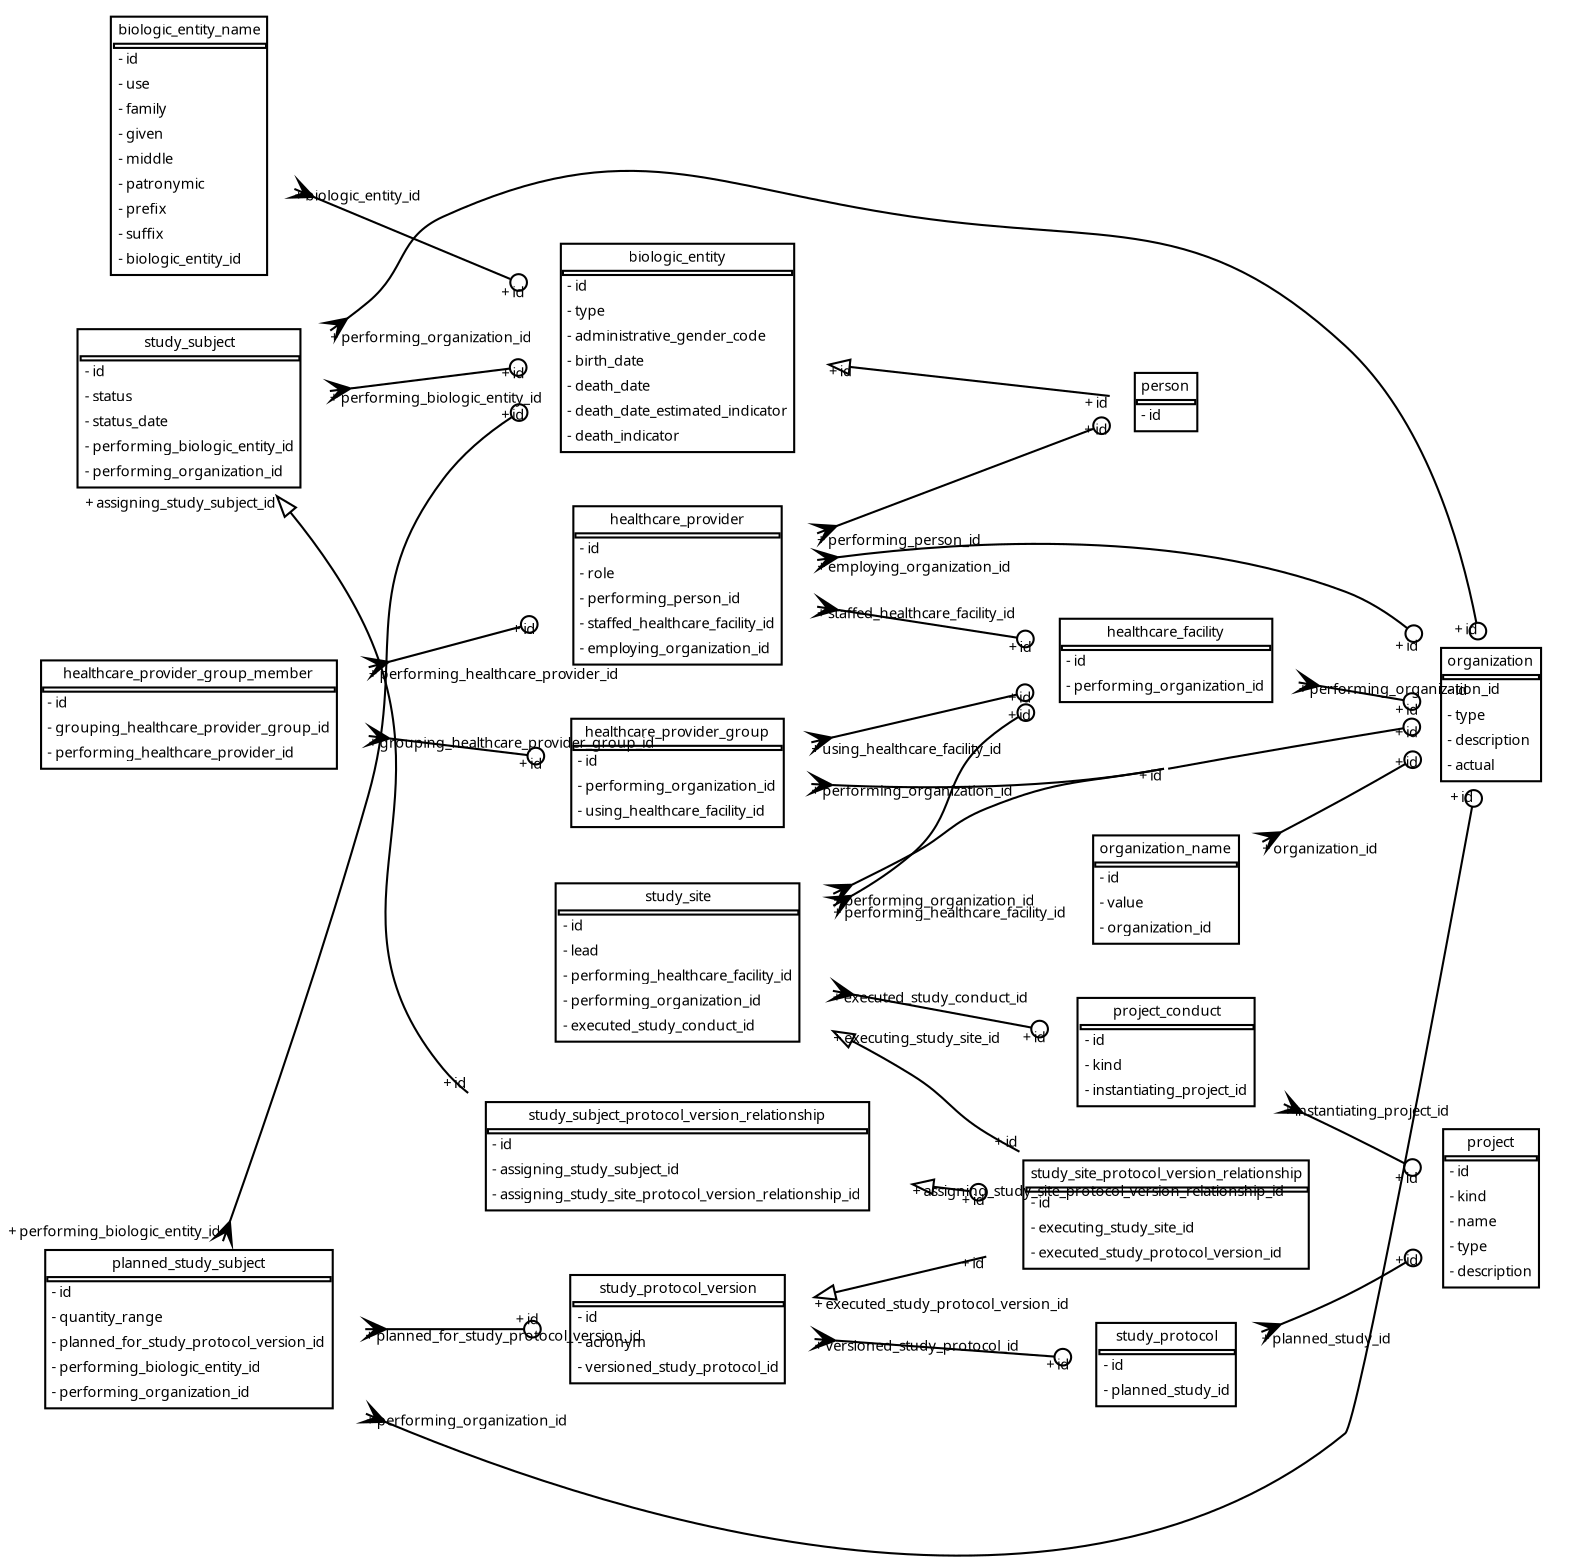 digraph G {
	graph [bb="0,0,759.71,743.17",
		concentrate=True,
		mode=ipsep,
		overlap=ipsep,
		prog=dot,
		rankdir=LR,
		sep=0.01
	];
	node [label="\N"];
	biologic_entity_name	[fontname="Bitstream-Vera Sans",
		fontsize=7.0,
		height=1.8333,
		label=<<TABLE BORDER="1" CELLBORDER="0" CELLSPACING="0"><TR><TD ALIGN="CENTER">biologic_entity_name</TD></TR><TR><TD BORDER="1" CELLPADDING="0"></TD></TR><TR><TD ALIGN="LEFT" PORT="id">- id</TD></TR><TR><TD ALIGN="LEFT" PORT="use">- use</TD></TR><TR><TD ALIGN="LEFT" PORT="family">- family</TD></TR><TR><TD ALIGN="LEFT" PORT="given">- given</TD></TR><TR><TD ALIGN="LEFT" PORT="middle">- middle</TD></TR><TR><TD ALIGN="LEFT" PORT="patronymic">- patronymic</TD></TR><TR><TD ALIGN="LEFT" PORT="prefix">- prefix</TD></TR><TR><TD ALIGN="LEFT" PORT="suffix">- suffix</TD></TR><TR><TD ALIGN="LEFT" PORT="biologic_entity_id">- biologic_entity_id</TD></TR></TABLE>>,
		pos="100.71,677.17",
		shape=plaintext,
		width=1.4028];
	biologic_entity	[fontname="Bitstream-Vera Sans",
		fontsize=7.0,
		height=1.5,
		label=<<TABLE BORDER="1" CELLBORDER="0" CELLSPACING="0"><TR><TD ALIGN="CENTER">biologic_entity</TD></TR><TR><TD BORDER="1" CELLPADDING="0"></TD></TR><TR><TD ALIGN="LEFT" PORT="id">- id</TD></TR><TR><TD ALIGN="LEFT" PORT="type">- type</TD></TR><TR><TD ALIGN="LEFT" PORT="administrative_gender_code">- administrative_gender_code</TD></TR><TR><TD ALIGN="LEFT" PORT="birth_date">- birth_date</TD></TR><TR><TD ALIGN="LEFT" PORT="death_date">- death_date</TD></TR><TR><TD ALIGN="LEFT" PORT="death_date_estimated_indicator">- death_date_estimated_indicator</TD></TR><TR><TD ALIGN="LEFT" PORT="death_indicator">- death_indicator</TD></TR></TABLE>>,
		pos="335.21,580.17",
		shape=plaintext,
		width=2.0139];
	biologic_entity_name -> biologic_entity	[arrowhead=odot,
		arrowtail=crow,
		dir=both,
		fontname="Bitstream-Vera Sans",
		fontsize=7.0,
		head_lp="254.63,606.03",
		headlabel="+ id",
		pos="s,151.3,656.48 e,262.63,610.03 160.68,652.56 189.26,640.64 224,626.14 254.87,613.27",
		tail_lp="187.8,652.48",
		taillabel="+ biologic_entity_id"];
	person	[fontname="Bitstream-Vera Sans",
		fontsize=7.0,
		height=0.5,
		label=<<TABLE BORDER="1" CELLBORDER="0" CELLSPACING="0"><TR><TD ALIGN="CENTER">person</TD></TR><TR><TD BORDER="1" CELLPADDING="0"></TD></TR><TR><TD ALIGN="LEFT" PORT="id">- id</TD></TR></TABLE>>,
		pos="569.71,554.17",
		shape=plaintext,
		width=0.75];
	biologic_entity -> person	[arrowhead=none,
		arrowtail=empty,
		dir=both,
		fontname="Bitstream-Vera Sans",
		fontsize=7.0,
		head_lp="534.66,553.08",
		headlabel="+ id",
		pos="s,407.86,572.15 417.94,571.03 461.69,566.13 512.6,560.44 542.66,557.08",
		tail_lp="415.86,568.15",
		taillabel="+ id"];
	organization	[fontname="Bitstream-Vera Sans",
		fontsize=7.0,
		height=1,
		label=<<TABLE BORDER="1" CELLBORDER="0" CELLSPACING="0"><TR><TD ALIGN="CENTER">organization</TD></TR><TR><TD BORDER="1" CELLPADDING="0"></TD></TR><TR><TD ALIGN="LEFT" PORT="id">- id</TD></TR><TR><TD ALIGN="LEFT" PORT="type">- type</TD></TR><TR><TD ALIGN="LEFT" PORT="description">- description</TD></TR><TR><TD ALIGN="LEFT" PORT="actual">- actual</TD></TR></TABLE>>,
		pos="725.71,404.17",
		shape=plaintext,
		width=0.94444];
	organization_name	[fontname="Bitstream-Vera Sans",
		fontsize=7.0,
		height=0.83333,
		label=<<TABLE BORDER="1" CELLBORDER="0" CELLSPACING="0"><TR><TD ALIGN="CENTER">organization_name</TD></TR><TR><TD BORDER="1" CELLPADDING="0"></TD></TR><TR><TD ALIGN="LEFT" PORT="id">- id</TD></TR><TR><TD ALIGN="LEFT" PORT="value">- value</TD></TR><TR><TD ALIGN="LEFT" PORT="organization_id">- organization_id</TD></TR></TABLE>>,
		pos="569.71,320.17",
		shape=plaintext,
		width=1.2778];
	organization_name -> organization	[arrowhead=odot,
		arrowtail=crow,
		dir=both,
		fontname="Bitstream-Vera Sans",
		fontsize=7.0,
		head_lp="683.55,380.52",
		headlabel="+ id",
		pos="s,615.92,343.06 e,691.55,384.52 624.84,347.7 635.14,353.07 645.79,358.73 655.71,364.17 665.09,369.31 675.1,375 684.5,380.43",
		tail_lp="648.42,339.06",
		taillabel="+ organization_id"];
	healthcare_facility	[fontname="Bitstream-Vera Sans",
		fontsize=7.0,
		height=0.66667,
		label=<<TABLE BORDER="1" CELLBORDER="0" CELLSPACING="0"><TR><TD ALIGN="CENTER">healthcare_facility</TD></TR><TR><TD BORDER="1" CELLPADDING="0"></TD></TR><TR><TD ALIGN="LEFT" PORT="id">- id</TD></TR><TR><TD ALIGN="LEFT" PORT="performing_organization_id">- performing_organization_id</TD></TR></TABLE>>,
		pos="569.71,430.17",
		shape=plaintext,
		width=1.7639];
	healthcare_facility -> organization	[arrowhead=odot,
		arrowtail=crow,
		dir=both,
		fontname="Bitstream-Vera Sans",
		fontsize=7.0,
		head_lp="683.67,405.74",
		headlabel="+ id",
		pos="s,633.35,419.59 e,691.67,409.74 643.27,417.92 657.17,415.57 671.26,413.19 683.73,411.08",
		tail_lp="687.85,415.59",
		taillabel="+ performing_organization_id"];
	healthcare_provider	[fontname="Bitstream-Vera Sans",
		fontsize=7.0,
		height=1.1667,
		label=<<TABLE BORDER="1" CELLBORDER="0" CELLSPACING="0"><TR><TD ALIGN="CENTER">healthcare_provider</TD></TR><TR><TD BORDER="1" CELLPADDING="0"></TD></TR><TR><TD ALIGN="LEFT" PORT="id">- id</TD></TR><TR><TD ALIGN="LEFT" PORT="role">- role</TD></TR><TR><TD ALIGN="LEFT" PORT="performing_person_id">- performing_person_id</TD></TR><TR><TD ALIGN="LEFT" PORT="staffed_healthcare_facility_id">- staffed_healthcare_facility_id</TD></TR><TR><TD ALIGN="LEFT" PORT="employing_organization_id">- employing_organization_id</TD></TR></TABLE>>,
		pos="335.21,466.17",
		shape=plaintext,
		width=1.8611];
	healthcare_provider -> organization	[arrowhead=odot,
		arrowtail=crow,
		dir=both,
		fontname="Bitstream-Vera Sans",
		fontsize=7.0,
		head_lp="683.7,436.45",
		headlabel="+ id",
		pos="s,402.24,478.35 e,691.7,440.45 412.22,479.7 478.68,488.24 576.65,492.78 655.71,463.17 666.28,459.21 676.34,452.85 685.34,445.74",
		tail_lp="455.74,474.35",
		taillabel="+ employing_organization_id"];
	healthcare_provider -> person	[arrowhead=odot,
		arrowtail=crow,
		dir=both,
		fontname="Bitstream-Vera Sans",
		fontsize=7.0,
		head_lp="534.49,540.24",
		headlabel="+ id",
		pos="s,402.21,491.15 e,542.49,544.24 411.66,494.72 453.13,510.42 502.53,529.12 534.7,541.29",
		tail_lp="446.21,487.15",
		taillabel="+ performing_person_id"];
	healthcare_provider -> healthcare_facility	[arrowhead=odot,
		arrowtail=crow,
		dir=both,
		fontname="Bitstream-Vera Sans",
		fontsize=7.0,
		head_lp="498.14,435.85",
		headlabel="+ id",
		pos="s,402.21,455.95 e,506.14,439.85 412.34,454.38 439.99,450.1 471.09,445.28 498.23,441.08",
		tail_lp="459.71,459.95",
		taillabel="+ staffed_healthcare_facility_id"];
	healthcare_provider_group	[fontname="Bitstream-Vera Sans",
		fontsize=7.0,
		height=0.83333,
		label=<<TABLE BORDER="1" CELLBORDER="0" CELLSPACING="0"><TR><TD ALIGN="CENTER">healthcare_provider_group</TD></TR><TR><TD BORDER="1" CELLPADDING="0"></TD></TR><TR><TD ALIGN="LEFT" PORT="id">- id</TD></TR><TR><TD ALIGN="LEFT" PORT="performing_organization_id">- performing_organization_id</TD></TR><TR><TD ALIGN="LEFT" PORT="using_healthcare_facility_id">- using_healthcare_facility_id</TD></TR></TABLE>>,
		pos="335.21,376.17",
		shape=plaintext,
		width=1.7778];
	healthcare_provider_group -> organization	[arrowhead=odot,
		arrowtail=crow,
		dir=both,
		fontname="Bitstream-Vera Sans",
		fontsize=7.0,
		head_lp="560.71,374.17",
		headlabel="+ id",
		pos="s,399.43,370.84 409.63,370.34 455.7,368.26 516.12,368.46 568.71,378.17",
		tail_lp="453.93,366.84",
		taillabel="+ performing_organization_id"];
	healthcare_provider_group -> healthcare_facility	[arrowhead=odot,
		arrowtail=crow,
		dir=both,
		fontname="Bitstream-Vera Sans",
		fontsize=7.0,
		head_lp="497.9,411.58",
		headlabel="+ id",
		pos="s,399.43,390.85 e,505.9,415.58 409.32,393.15 437.66,399.73 469.99,407.24 498.09,413.77",
		tail_lp="454.43,386.85",
		taillabel="+ using_healthcare_facility_id"];
	healthcare_provider_group_member	[fontname="Bitstream-Vera Sans",
		fontsize=7.0,
		height=0.83333,
		label=<<TABLE BORDER="1" CELLBORDER="0" CELLSPACING="0"><TR><TD ALIGN="CENTER">healthcare_provider_group_member</TD></TR><TR><TD BORDER="1" CELLPADDING="0"></TD></TR><TR><TD ALIGN="LEFT" PORT="id">- id</TD></TR><TR><TD ALIGN="LEFT" PORT="grouping_healthcare_provider_group_id">- grouping_healthcare_provider_group_id</TD></TR><TR><TD ALIGN="LEFT" PORT="performing_healthcare_provider_id">- performing_healthcare_provider_id</TD></TR></TABLE>>,
		pos="100.71,404.17",
		shape=plaintext,
		width=2.3889];
	healthcare_provider_group_member -> healthcare_provider	[arrowhead=odot,
		arrowtail=crow,
		dir=both,
		fontname="Bitstream-Vera Sans",
		fontsize=7.0,
		head_lp="259.9,444.48",
		headlabel="+ id",
		pos="s,186.96,426.9 e,267.9,448.48 196.75,429.51 217.84,435.13 239.89,441.01 260,446.38",
		tail_lp="254.96,422.9",
		taillabel="+ performing_healthcare_provider_id"];
	healthcare_provider_group_member -> healthcare_provider_group	[arrowhead=odot,
		arrowtail=crow,
		dir=both,
		fontname="Bitstream-Vera Sans",
		fontsize=7.0,
		head_lp="263.18,379.76",
		headlabel="+ id",
		pos="s,186.96,393.9 e,271.18,383.76 197.19,392.67 219.21,390.02 242.26,387.24 263.03,384.74",
		tail_lp="263.96,389.9",
		taillabel="+ grouping_healthcare_provider_group_id"];
	project	[fontname="Bitstream-Vera Sans",
		fontsize=7.0,
		height=1.1667,
		label=<<TABLE BORDER="1" CELLBORDER="0" CELLSPACING="0"><TR><TD ALIGN="CENTER">project</TD></TR><TR><TD BORDER="1" CELLPADDING="0"></TD></TR><TR><TD ALIGN="LEFT" PORT="id">- id</TD></TR><TR><TD ALIGN="LEFT" PORT="kind">- kind</TD></TR><TR><TD ALIGN="LEFT" PORT="name">- name</TD></TR><TR><TD ALIGN="LEFT" PORT="type">- type</TD></TR><TR><TD ALIGN="LEFT" PORT="description">- description</TD></TR></TABLE>>,
		pos="725.71,167.17",
		shape=plaintext,
		width=0.94444];
	project_conduct	[fontname="Bitstream-Vera Sans",
		fontsize=7.0,
		height=0.83333,
		label=<<TABLE BORDER="1" CELLBORDER="0" CELLSPACING="0"><TR><TD ALIGN="CENTER">project_conduct</TD></TR><TR><TD BORDER="1" CELLPADDING="0"></TD></TR><TR><TD ALIGN="LEFT" PORT="id">- id</TD></TR><TR><TD ALIGN="LEFT" PORT="kind">- kind</TD></TR><TR><TD ALIGN="LEFT" PORT="instantiating_project_id">- instantiating_project_id</TD></TR></TABLE>>,
		pos="569.71,242.17",
		shape=plaintext,
		width=1.5694];
	project_conduct -> project	[arrowhead=odot,
		arrowtail=crow,
		dir=both,
		fontname="Bitstream-Vera Sans",
		fontsize=7.0,
		head_lp="683.54,180.9",
		headlabel="+ id",
		pos="s,626.23,217.19 e,691.54,184.9 635.52,212.84 642.36,209.62 649.19,206.36 655.71,203.17 665,198.62 674.9,193.57 684.22,188.73",
		tail_lp="673.73,213.19",
		taillabel="+ instantiating_project_id"];
	study_subject	[fontname="Bitstream-Vera Sans",
		fontsize=7.0,
		height=1.1667,
		label=<<TABLE BORDER="1" CELLBORDER="0" CELLSPACING="0"><TR><TD ALIGN="CENTER">study_subject</TD></TR><TR><TD BORDER="1" CELLPADDING="0"></TD></TR><TR><TD ALIGN="LEFT" PORT="id">- id</TD></TR><TR><TD ALIGN="LEFT" PORT="status">- status</TD></TR><TR><TD ALIGN="LEFT" PORT="status_date">- status_date</TD></TR><TR><TD ALIGN="LEFT" PORT="performing_biologic_entity_id">- performing_biologic_entity_id</TD></TR><TR><TD ALIGN="LEFT" PORT="performing_organization_id">- performing_organization_id</TD></TR></TABLE>>,
		pos="100.71,551.17",
		shape=plaintext,
		width=1.875];
	study_subject -> biologic_entity	[arrowhead=odot,
		arrowtail=crow,
		dir=both,
		fontname="Bitstream-Vera Sans",
		fontsize=7.0,
		head_lp="254.7,567.25",
		headlabel="+ id",
		pos="s,168.33,559.48 e,262.7,571.25 178.55,560.75 202.92,563.79 229.9,567.16 254.47,570.22",
		tail_lp="226.83,555.48",
		taillabel="+ performing_biologic_entity_id"];
	study_subject -> organization	[arrowhead=odot,
		arrowtail=crow,
		dir=both,
		fontname="Bitstream-Vera Sans",
		fontsize=7.0,
		head_lp="712.12,444.3",
		headlabel="+ id",
		pos="s,168.52,588.49 e,720.12,440.3 176.71,594.33 180.16,596.88 183.51,599.5 186.71,602.17 205.33,617.7 200.62,633.17 222.71,643.17 313.81,\
684.41 348.76,657.6 447.71,643.17 543.16,629.24 584.76,646.52 655.71,581.17 693.5,546.36 710.84,488.38 718.64,448.31",
		tail_lp="223.02,584.49",
		taillabel="+ performing_organization_id"];
	study_subject_protocol_version_relationship	[fontname="Bitstream-Vera Sans",
		fontsize=7.0,
		height=0.83333,
		label=<<TABLE BORDER="1" CELLBORDER="0" CELLSPACING="0"><TR><TD ALIGN="CENTER">study_subject_protocol_version_relationship</TD></TR><TR><TD BORDER="1" CELLPADDING="0"></TD></TR><TR><TD ALIGN="LEFT" PORT="id">- id</TD></TR><TR><TD ALIGN="LEFT" PORT="assigning_study_subject_id">- assigning_study_subject_id</TD></TR><TR><TD ALIGN="LEFT" PORT="assigning_study_site_protocol_version_relationship_id">- assigning_study_site_protocol_version_relationship_id</TD></TR></TABLE>>,
		pos="335.21,192.17",
		shape=plaintext,
		width=3.125];
	study_subject -> study_subject_protocol_version_relationship	[arrowhead=none,
		arrowtail=empty,
		dir=both,
		fontname="Bitstream-Vera Sans",
		fontsize=7.0,
		head_lp="226.71,226.53",
		headlabel="+ id",
		pos="s,142.92,508.99 149.36,501.3 163.42,484.07 177.5,463.87 186.71,443.17 225.03,357.05 162.67,306.83 222.71,234.17 226.27,229.86 230.31,\
226 234.71,222.53",
		tail_lp="88.923,504.99",
		taillabel="+ assigning_study_subject_id"];
	study_protocol	[fontname="Bitstream-Vera Sans",
		fontsize=7.0,
		height=0.66667,
		label=<<TABLE BORDER="1" CELLBORDER="0" CELLSPACING="0"><TR><TD ALIGN="CENTER">study_protocol</TD></TR><TR><TD BORDER="1" CELLPADDING="0"></TD></TR><TR><TD ALIGN="LEFT" PORT="id">- id</TD></TR><TR><TD ALIGN="LEFT" PORT="planned_study_id">- planned_study_id</TD></TR></TABLE>>,
		pos="569.71,92.166",
		shape=plaintext,
		width=1.2639];
	study_protocol -> project	[arrowhead=odot,
		arrowtail=crow,
		dir=both,
		fontname="Bitstream-Vera Sans",
		fontsize=7.0,
		head_lp="683.69,141.44",
		headlabel="+ id",
		pos="s,615.46,107.84 e,691.69,145.44 624.88,111.54 635.25,115.72 645.93,120.34 655.71,125.17 665.33,129.92 675.36,135.58 684.7,141.18",
		tail_lp="651.96,103.84",
		taillabel="+ planned_study_id"];
	study_protocol_version	[fontname="Bitstream-Vera Sans",
		fontsize=7.0,
		height=0.83333,
		label=<<TABLE BORDER="1" CELLBORDER="0" CELLSPACING="0"><TR><TD ALIGN="CENTER">study_protocol_version</TD></TR><TR><TD BORDER="1" CELLPADDING="0"></TD></TR><TR><TD ALIGN="LEFT" PORT="id">- id</TD></TR><TR><TD ALIGN="LEFT" PORT="acronym">- acronym</TD></TR><TR><TD ALIGN="LEFT" PORT="versioned_study_protocol_id">- versioned_study_protocol_id</TD></TR></TABLE>>,
		pos="335.21,109.17",
		shape=plaintext,
		width=1.8194];
	study_protocol_version -> study_protocol	[arrowhead=odot,
		arrowtail=crow,
		dir=both,
		fontname="Bitstream-Vera Sans",
		fontsize=7.0,
		head_lp="516.15,91.425",
		headlabel="+ id",
		pos="s,400.97,104.43 e,524.15,95.425 411.29,103.68 445.48,101.18 485.12,98.278 516.07,96.015",
		tail_lp="457.47,100.43",
		taillabel="+ versioned_study_protocol_id"];
	study_site_protocol_version_relationship	[fontname="Bitstream-Vera Sans",
		fontsize=7.0,
		height=0.83333,
		label=<<TABLE BORDER="1" CELLBORDER="0" CELLSPACING="0"><TR><TD ALIGN="CENTER">study_site_protocol_version_relationship</TD></TR><TR><TD BORDER="1" CELLPADDING="0"></TD></TR><TR><TD ALIGN="LEFT" PORT="id">- id</TD></TR><TR><TD ALIGN="LEFT" PORT="executing_study_site_id">- executing_study_site_id</TD></TR><TR><TD ALIGN="LEFT" PORT="executed_study_protocol_version_id">- executed_study_protocol_version_id</TD></TR></TABLE>>,
		pos="569.71,164.17",
		shape=plaintext,
		width=2.3889];
	study_protocol_version -> study_site_protocol_version_relationship	[arrowhead=none,
		arrowtail=empty,
		dir=both,
		fontname="Bitstream-Vera Sans",
		fontsize=7.0,
		head_lp="475.42,139.99",
		headlabel="+ id",
		pos="s,400.97,124.49 410.73,126.79 433.88,132.27 459.59,138.35 483.42,143.99",
		tail_lp="471.47,120.49",
		taillabel="+ executed_study_protocol_version_id"];
	planned_study_subject	[fontname="Bitstream-Vera Sans",
		fontsize=7.0,
		height=1.1667,
		label=<<TABLE BORDER="1" CELLBORDER="0" CELLSPACING="0"><TR><TD ALIGN="CENTER">planned_study_subject</TD></TR><TR><TD BORDER="1" CELLPADDING="0"></TD></TR><TR><TD ALIGN="LEFT" PORT="id">- id</TD></TR><TR><TD ALIGN="LEFT" PORT="quantity_range">- quantity_range</TD></TR><TR><TD ALIGN="LEFT" PORT="planned_for_study_protocol_version_id">- planned_for_study_protocol_version_id</TD></TR><TR><TD ALIGN="LEFT" PORT="performing_biologic_entity_id">- performing_biologic_entity_id</TD></TR><TR><TD ALIGN="LEFT" PORT="performing_organization_id">- performing_organization_id</TD></TR></TABLE>>,
		pos="100.71,109.17",
		shape=plaintext,
		width=2.3472];
	planned_study_subject -> biologic_entity	[arrowhead=odot,
		arrowtail=crow,
		dir=both,
		fontname="Bitstream-Vera Sans",
		fontsize=7.0,
		head_lp="254.57,547.26",
		headlabel="+ id",
		pos="s,117,151.39 e,262.57,551.26 120.39,160.95 138.59,212.37 166.41,293.64 186.71,365.17 205.67,431.95 181,461.67 222.71,517.17 231.5,\
528.86 243.14,538.71 255.58,546.88",
		tail_lp="58.5,155.39",
		taillabel="+ performing_biologic_entity_id"];
	planned_study_subject -> organization	[arrowhead=odot,
		arrowtail=crow,
		dir=both,
		fontname="Bitstream-Vera Sans",
		fontsize=7.0,
		head_lp="710.07,363.86",
		headlabel="+ id",
		pos="s,185.64,68.573 e,718.07,367.86 194.87,64.666 315.43,14.34 525.42,-47.644 655.71,59.166 661.56,63.959 699.64,267.77 716.59,359.83",
		tail_lp="240.14,64.573",
		taillabel="+ performing_organization_id"];
	planned_study_subject -> study_protocol_version	[arrowhead=odot,
		arrowtail=crow,
		dir=both,
		fontname="Bitstream-Vera Sans",
		fontsize=7.0,
		head_lp="261.55,113.17",
		headlabel="+ id",
		pos="s,185.32,109.17 e,269.55,109.17 195.5,109.17 217.44,109.17 240.49,109.17 261.37,109.17",
		tail_lp="260.82,105.17",
		taillabel="+ planned_for_study_protocol_version_id"];
	study_site	[fontname="Bitstream-Vera Sans",
		fontsize=7.0,
		height=1.1667,
		label=<<TABLE BORDER="1" CELLBORDER="0" CELLSPACING="0"><TR><TD ALIGN="CENTER">study_site</TD></TR><TR><TD BORDER="1" CELLPADDING="0"></TD></TR><TR><TD ALIGN="LEFT" PORT="id">- id</TD></TR><TR><TD ALIGN="LEFT" PORT="lead">- lead</TD></TR><TR><TD ALIGN="LEFT" PORT="performing_healthcare_facility_id">- performing_healthcare_facility_id</TD></TR><TR><TD ALIGN="LEFT" PORT="performing_organization_id">- performing_organization_id</TD></TR><TR><TD ALIGN="LEFT" PORT="executed_study_conduct_id">- executed_study_conduct_id</TD></TR></TABLE>>,
		pos="335.21,285.17",
		shape=plaintext,
		width=2.0694];
	study_site -> organization	[arrowhead=odot,
		arrowtail=crow,
		dir=both,
		fontname="Bitstream-Vera Sans",
		fontsize=7.0,
		head_lp="683.61,394.88",
		headlabel="+ id",
		pos="s,409.96,318.13 419.23,322.62 428.91,327.36 438.58,332.27 447.71,337.17 464.23,346.03 466.33,352.14 483.71,359.17 519.6,373.68 530.64,\
371.14 568.71,378.17;e,691.61,398.88 570.71,378.17 608.89,385.21 652.55,392.51 683.6,397.58",
		tail_lp="464.46,314.13",
		taillabel="+ performing_organization_id"];
	study_site -> healthcare_facility	[arrowhead=odot,
		arrowtail=crow,
		dir=both,
		fontname="Bitstream-Vera Sans",
		fontsize=7.0,
		head_lp="497.87,403.1",
		headlabel="+ id",
		pos="s,409.94,312.42 e,505.87,407.1 419,317.3 429.22,323.09 439.09,329.7 447.71,337.17 469.79,356.29 461.47,373.22 483.71,392.17 488.38,\
396.15 493.54,399.78 498.93,403.09",
		tail_lp="474.94,308.42",
		taillabel="+ performing_healthcare_facility_id"];
	study_site -> project_conduct	[arrowhead=odot,
		arrowtail=crow,
		dir=both,
		fontname="Bitstream-Vera Sans",
		fontsize=7.0,
		head_lp="504.95,248.48",
		headlabel="+ id",
		pos="s,409.77,271.56 e,512.95,252.48 419.7,269.73 447.77,264.53 478.62,258.83 504.93,253.96",
		tail_lp="464.27,275.56",
		taillabel="+ executed_study_conduct_id"];
	study_site -> study_site_protocol_version_relationship	[arrowhead=none,
		arrowtail=empty,
		dir=both,
		fontname="Bitstream-Vera Sans",
		fontsize=7.0,
		head_lp="491.35,198.35",
		headlabel="+ id",
		pos="s,409.96,252.17 419.01,247.49 428.85,242.31 438.62,236.82 447.71,231.17 464.93,220.47 466.38,213.69 483.71,203.17 488.71,200.13 \
493.98,197.18 499.35,194.35",
		tail_lp="457.96,256.17",
		taillabel="+ executing_study_site_id"];
	study_subject_protocol_version_relationship -> study_site_protocol_version_relationship	[arrowhead=odot,
		arrowtail=empty,
		dir=both,
		fontname="Bitstream-Vera Sans",
		fontsize=7.0,
		head_lp="475.66,170.41",
		headlabel="+ id",
		pos="s,448.03,178.7 e,483.66,174.41 458.15,177.48 463.93,176.78 469.7,176.09 475.38,175.41",
		tail_lp="551.53,174.7",
		taillabel="+ assigning_study_site_protocol_version_relationship_id"];
}
